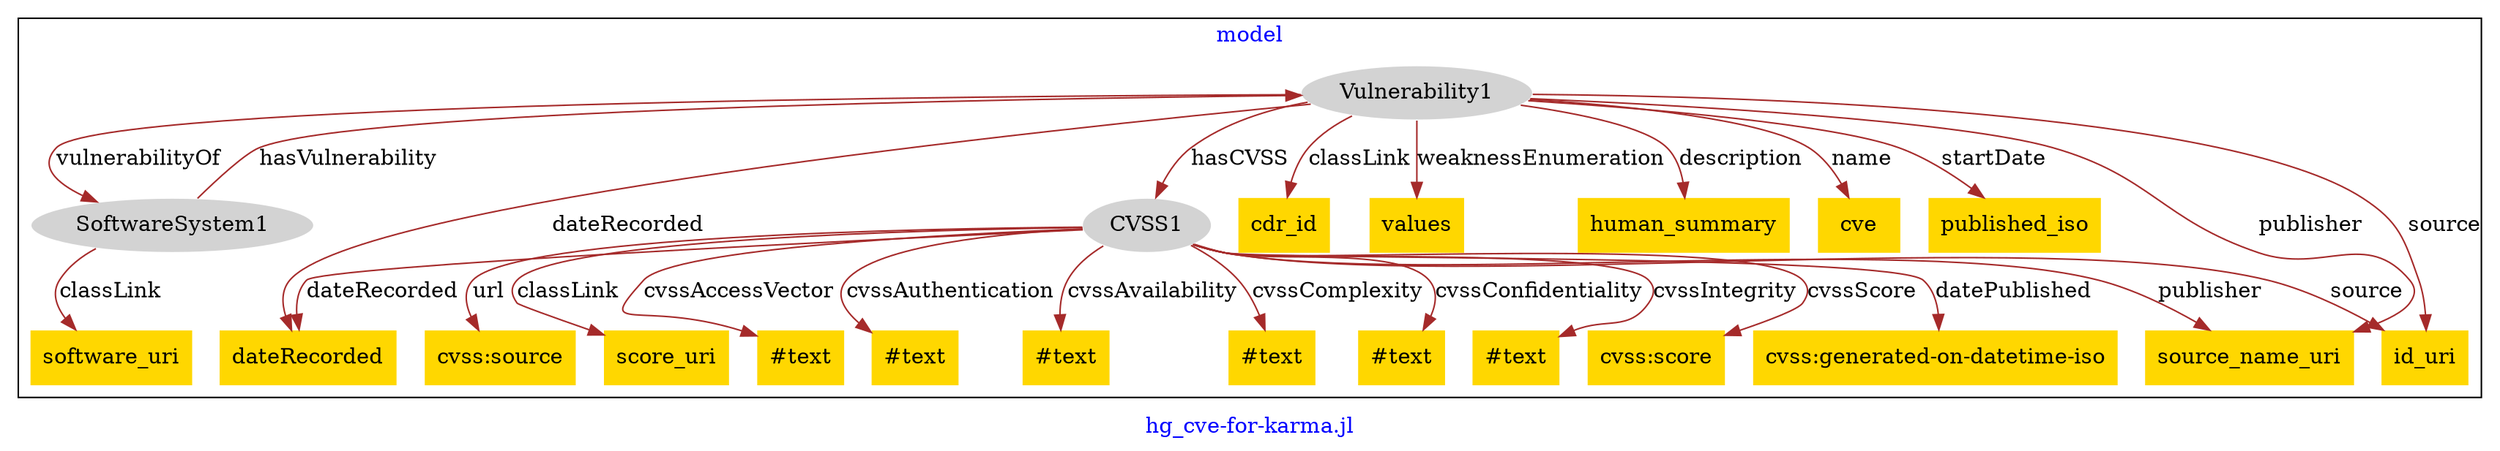 digraph n0 {
fontcolor="blue"
remincross="true"
label="hg_cve-for-karma.jl"
subgraph cluster {
label="model"
n2[style="filled",color="white",fillcolor="lightgray",label="CVSS1"];
n3[shape="plaintext",style="filled",fillcolor="gold",label="score_uri"];
n4[shape="plaintext",style="filled",fillcolor="gold",label="#text"];
n5[shape="plaintext",style="filled",fillcolor="gold",label="#text"];
n6[shape="plaintext",style="filled",fillcolor="gold",label="#text"];
n7[shape="plaintext",style="filled",fillcolor="gold",label="#text"];
n8[shape="plaintext",style="filled",fillcolor="gold",label="#text"];
n9[shape="plaintext",style="filled",fillcolor="gold",label="#text"];
n10[shape="plaintext",style="filled",fillcolor="gold",label="cvss:score"];
n11[shape="plaintext",style="filled",fillcolor="gold",label="dateRecorded"];
n12[shape="plaintext",style="filled",fillcolor="gold",label="cvss:generated-on-datetime-iso"];
n13[shape="plaintext",style="filled",fillcolor="gold",label="cvss:source"];
n14[style="filled",color="white",fillcolor="lightgray",label="SoftwareSystem1"];
n15[shape="plaintext",style="filled",fillcolor="gold",label="software_uri"];
n16[style="filled",color="white",fillcolor="lightgray",label="Vulnerability1"];
n17[shape="plaintext",style="filled",fillcolor="gold",label="cdr_id"];
n18[shape="plaintext",style="filled",fillcolor="gold",label="values"];
n19[shape="plaintext",style="filled",fillcolor="gold",label="human_summary"];
n20[shape="plaintext",style="filled",fillcolor="gold",label="cve"];
n21[shape="plaintext",style="filled",fillcolor="gold",label="published_iso"];
n22[shape="plaintext",style="filled",fillcolor="gold",label="source_name_uri"];
n23[shape="plaintext",style="filled",fillcolor="gold",label="id_uri"];
}
n2 -> n3[color="brown",fontcolor="black",label="classLink"]
n2 -> n4[color="brown",fontcolor="black",label="cvssAccessVector"]
n2 -> n5[color="brown",fontcolor="black",label="cvssAuthentication"]
n2 -> n6[color="brown",fontcolor="black",label="cvssAvailability"]
n2 -> n7[color="brown",fontcolor="black",label="cvssComplexity"]
n2 -> n8[color="brown",fontcolor="black",label="cvssConfidentiality"]
n2 -> n9[color="brown",fontcolor="black",label="cvssIntegrity"]
n2 -> n10[color="brown",fontcolor="black",label="cvssScore"]
n2 -> n11[color="brown",fontcolor="black",label="dateRecorded"]
n2 -> n12[color="brown",fontcolor="black",label="datePublished"]
n2 -> n13[color="brown",fontcolor="black",label="url"]
n14 -> n15[color="brown",fontcolor="black",label="classLink"]
n16 -> n17[color="brown",fontcolor="black",label="classLink"]
n16 -> n11[color="brown",fontcolor="black",label="dateRecorded"]
n16 -> n18[color="brown",fontcolor="black",label="weaknessEnumeration"]
n16 -> n19[color="brown",fontcolor="black",label="description"]
n16 -> n20[color="brown",fontcolor="black",label="name"]
n16 -> n21[color="brown",fontcolor="black",label="startDate"]
n16 -> n2[color="brown",fontcolor="black",label="hasCVSS"]
n14 -> n16[color="brown",fontcolor="black",label="hasVulnerability"]
n16 -> n22[color="brown",fontcolor="black",label="publisher"]
n16 -> n23[color="brown",fontcolor="black",label="source"]
n2 -> n23[color="brown",fontcolor="black",label="source"]
n16 -> n14[color="brown",fontcolor="black",label="vulnerabilityOf"]
n2 -> n22[color="brown",fontcolor="black",label="publisher"]
}
